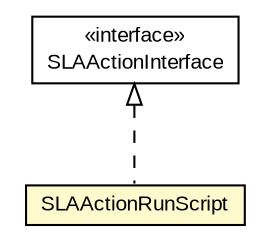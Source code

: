 #!/usr/local/bin/dot
#
# Class diagram 
# Generated by UMLGraph version R5_6-24-gf6e263 (http://www.umlgraph.org/)
#

digraph G {
	edge [fontname="arial",fontsize=10,labelfontname="arial",labelfontsize=10];
	node [fontname="arial",fontsize=10,shape=plaintext];
	nodesep=0.25;
	ranksep=0.5;
	// org.miloss.fgsms.plugins.sla.SLAActionInterface
	c984969 [label=<<table title="org.miloss.fgsms.plugins.sla.SLAActionInterface" border="0" cellborder="1" cellspacing="0" cellpadding="2" port="p" href="../../plugins/sla/SLAActionInterface.html">
		<tr><td><table border="0" cellspacing="0" cellpadding="1">
<tr><td align="center" balign="center"> &#171;interface&#187; </td></tr>
<tr><td align="center" balign="center"> SLAActionInterface </td></tr>
		</table></td></tr>
		</table>>, URL="../../plugins/sla/SLAActionInterface.html", fontname="arial", fontcolor="black", fontsize=10.0];
	// org.miloss.fgsms.sla.actions.SLAActionRunScript
	c985713 [label=<<table title="org.miloss.fgsms.sla.actions.SLAActionRunScript" border="0" cellborder="1" cellspacing="0" cellpadding="2" port="p" bgcolor="lemonChiffon" href="./SLAActionRunScript.html">
		<tr><td><table border="0" cellspacing="0" cellpadding="1">
<tr><td align="center" balign="center"> SLAActionRunScript </td></tr>
		</table></td></tr>
		</table>>, URL="./SLAActionRunScript.html", fontname="arial", fontcolor="black", fontsize=10.0];
	//org.miloss.fgsms.sla.actions.SLAActionRunScript implements org.miloss.fgsms.plugins.sla.SLAActionInterface
	c984969:p -> c985713:p [dir=back,arrowtail=empty,style=dashed];
}

